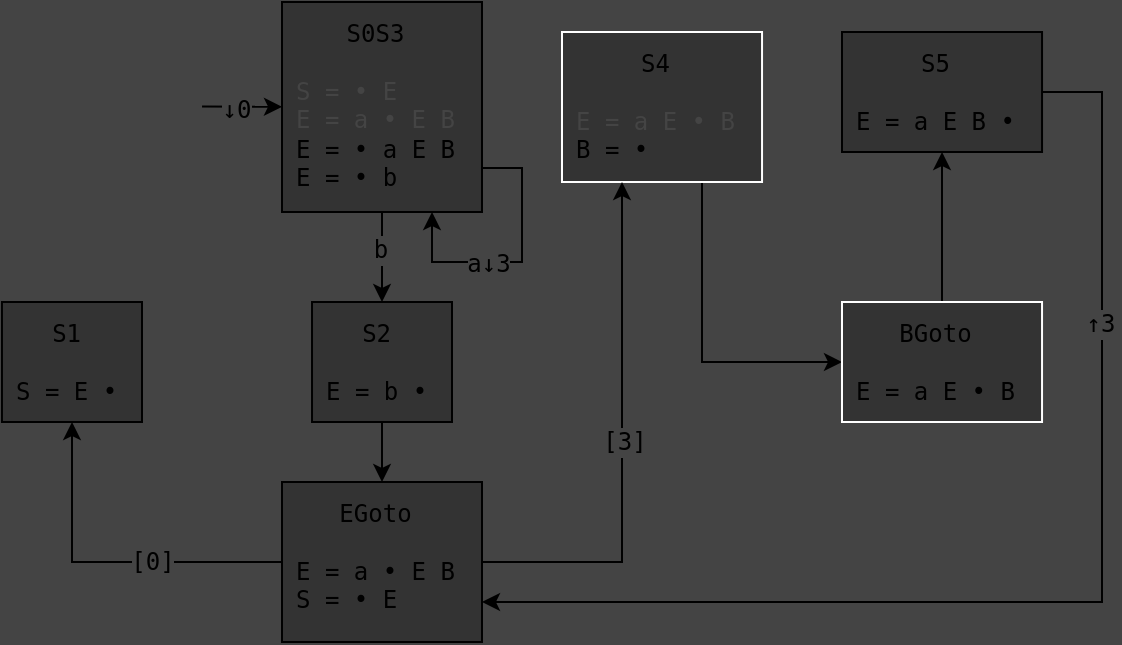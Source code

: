 <mxfile version="25.0.2">
  <diagram name="Page-1" id="PYJ2EbEZMSt3SerLNBYG">
    <mxGraphModel dx="595" dy="603" grid="1" gridSize="10" guides="1" tooltips="1" connect="1" arrows="1" fold="1" page="1" pageScale="1" pageWidth="827" pageHeight="1169" background="#444444" math="0" shadow="0">
      <root>
        <mxCell id="0" />
        <mxCell id="1" parent="0" />
        <mxCell id="hS7_LjZfpNOxfmpkIFcN-2" value="&lt;div style=&quot;text-align: center;&quot;&gt;S1&lt;/div&gt;&lt;div&gt;&lt;br&gt;&lt;/div&gt;&lt;div&gt;S = E&amp;nbsp;&lt;span style=&quot;background-color: initial;&quot;&gt;•&lt;/span&gt;&lt;/div&gt;" style="rounded=0;whiteSpace=wrap;html=1;fontFamily=monospace;align=left;spacing=7;verticalAlign=top;spacingTop=-3;fillColor=#333333;" parent="1" vertex="1">
          <mxGeometry x="49.98" y="160" width="70.02" height="60" as="geometry" />
        </mxCell>
        <mxCell id="LnUlRvWQP7RnSFfBbF4E-8" style="edgeStyle=orthogonalEdgeStyle;rounded=0;orthogonalLoop=1;jettySize=auto;html=1;fontFamily=monospace;fontSize=12;fontColor=default;labelBackgroundColor=#444444;resizable=0;" parent="1" source="hS7_LjZfpNOxfmpkIFcN-4" target="LnUlRvWQP7RnSFfBbF4E-5" edge="1">
          <mxGeometry relative="1" as="geometry" />
        </mxCell>
        <mxCell id="9tvLpC6qgLH19xK82PH--1" value="" style="edgeLabel;html=1;align=center;verticalAlign=middle;resizable=0;points=[];rounded=0;strokeColor=default;spacing=10;fontFamily=monospace;fontSize=12;fontColor=default;labelBackgroundColor=#444444;fillColor=default;gradientColor=none;" parent="LnUlRvWQP7RnSFfBbF4E-8" vertex="1" connectable="0">
          <mxGeometry x="0.027" relative="1" as="geometry">
            <mxPoint as="offset" />
          </mxGeometry>
        </mxCell>
        <mxCell id="9tvLpC6qgLH19xK82PH--7" value="" style="edgeLabel;html=1;align=center;verticalAlign=middle;resizable=0;points=[];rounded=0;strokeColor=default;spacing=10;fontFamily=monospace;fontSize=12;fontColor=default;labelBackgroundColor=#444444;fillColor=default;gradientColor=none;" parent="LnUlRvWQP7RnSFfBbF4E-8" vertex="1" connectable="0">
          <mxGeometry x="0.24" relative="1" as="geometry">
            <mxPoint as="offset" />
          </mxGeometry>
        </mxCell>
        <mxCell id="hS7_LjZfpNOxfmpkIFcN-4" value="&lt;div style=&quot;text-align: center;&quot;&gt;S2&lt;/div&gt;&lt;div&gt;&lt;br&gt;&lt;/div&gt;&lt;div&gt;E = b •&lt;/div&gt;" style="rounded=0;whiteSpace=wrap;html=1;fontFamily=monospace;align=left;spacing=7;verticalAlign=top;spacingTop=-3;fillColor=#333333;" parent="1" vertex="1">
          <mxGeometry x="205.01" y="160" width="69.99" height="60" as="geometry" />
        </mxCell>
        <mxCell id="LnUlRvWQP7RnSFfBbF4E-10" style="edgeStyle=orthogonalEdgeStyle;rounded=0;orthogonalLoop=1;jettySize=auto;html=1;fontFamily=monospace;fontSize=12;fontColor=default;labelBackgroundColor=#444444;resizable=0;" parent="1" source="hS7_LjZfpNOxfmpkIFcN-5" target="LnUlRvWQP7RnSFfBbF4E-9" edge="1">
          <mxGeometry relative="1" as="geometry">
            <Array as="points">
              <mxPoint x="400" y="190" />
            </Array>
          </mxGeometry>
        </mxCell>
        <mxCell id="hS7_LjZfpNOxfmpkIFcN-5" value="&lt;div style=&quot;text-align: center;&quot;&gt;&lt;div&gt;S4&lt;/div&gt;&lt;div style=&quot;text-align: left;&quot;&gt;&lt;br&gt;&lt;/div&gt;&lt;font color=&quot;#444444&quot;&gt;&lt;span style=&quot;text-align: left;&quot;&gt;E = a E&amp;nbsp;&lt;/span&gt;&lt;span style=&quot;text-align: left;&quot;&gt;•&lt;/span&gt;&lt;span style=&quot;text-align: left;&quot;&gt;&amp;nbsp;B&lt;/span&gt;&lt;/font&gt;&lt;/div&gt;&lt;div style=&quot;&quot;&gt;&lt;span style=&quot;&quot;&gt;B =&amp;nbsp;&lt;/span&gt;&lt;span style=&quot;background-color: initial;&quot;&gt;•&lt;/span&gt;&lt;/div&gt;" style="rounded=0;whiteSpace=wrap;html=1;fontFamily=monospace;align=left;spacing=7;verticalAlign=top;spacingTop=-3;fillColor=#333333;strokeColor=#FFFFFF;" parent="1" vertex="1">
          <mxGeometry x="330" y="25" width="100.02" height="75" as="geometry" />
        </mxCell>
        <mxCell id="zd5rfagbptxv0MgjASE6-3" style="edgeStyle=orthogonalEdgeStyle;rounded=0;orthogonalLoop=1;jettySize=auto;html=1;" parent="1" source="hS7_LjZfpNOxfmpkIFcN-6" target="hS7_LjZfpNOxfmpkIFcN-4" edge="1">
          <mxGeometry relative="1" as="geometry" />
        </mxCell>
        <mxCell id="zd5rfagbptxv0MgjASE6-11" value="b" style="edgeLabel;html=1;align=center;verticalAlign=middle;resizable=0;points=[];rounded=0;strokeColor=default;spacing=10;fontFamily=monospace;fontSize=12;fontColor=default;labelBackgroundColor=#444444;fillColor=default;gradientColor=none;" parent="zd5rfagbptxv0MgjASE6-3" vertex="1" connectable="0">
          <mxGeometry x="-0.156" y="2" relative="1" as="geometry">
            <mxPoint x="-3" as="offset" />
          </mxGeometry>
        </mxCell>
        <mxCell id="hS7_LjZfpNOxfmpkIFcN-6" value="&lt;div style=&quot;text-align: center;&quot;&gt;S0S3&lt;/div&gt;&lt;div&gt;&lt;br&gt;&lt;/div&gt;&lt;div&gt;&lt;font color=&quot;#444444&quot;&gt;S = •&amp;nbsp;E&lt;/font&gt;&lt;/div&gt;&lt;font color=&quot;#444444&quot;&gt;E = a • E B&lt;/font&gt;&lt;div&gt;E =&amp;nbsp;&lt;span style=&quot;background-color: initial;&quot;&gt;•&lt;/span&gt;&lt;span style=&quot;background-color: initial;&quot;&gt;&amp;nbsp;a E B&lt;/span&gt;&lt;/div&gt;&lt;div&gt;E =&amp;nbsp;&lt;span style=&quot;background-color: initial;&quot;&gt;•&lt;/span&gt;&lt;span style=&quot;background-color: initial;&quot;&gt;&amp;nbsp;b&lt;/span&gt;&lt;/div&gt;" style="rounded=0;whiteSpace=wrap;html=1;fontFamily=monospace;align=left;spacing=7;verticalAlign=top;spacingTop=-3;fillColor=#333333;" parent="1" vertex="1">
          <mxGeometry x="190" y="10" width="100" height="105" as="geometry" />
        </mxCell>
        <mxCell id="LnUlRvWQP7RnSFfBbF4E-12" style="edgeStyle=orthogonalEdgeStyle;rounded=0;orthogonalLoop=1;jettySize=auto;html=1;fontFamily=monospace;fontSize=12;fontColor=default;labelBackgroundColor=#444444;resizable=0;" parent="1" source="hS7_LjZfpNOxfmpkIFcN-7" target="LnUlRvWQP7RnSFfBbF4E-5" edge="1">
          <mxGeometry relative="1" as="geometry">
            <Array as="points">
              <mxPoint x="600" y="55" />
              <mxPoint x="600" y="310" />
            </Array>
          </mxGeometry>
        </mxCell>
        <mxCell id="9tvLpC6qgLH19xK82PH--3" value="↑3" style="edgeLabel;html=1;align=center;verticalAlign=middle;resizable=0;points=[];rounded=0;strokeColor=default;spacing=10;fontFamily=monospace;fontSize=12;fontColor=default;labelBackgroundColor=#444444;fillColor=default;gradientColor=none;" parent="LnUlRvWQP7RnSFfBbF4E-12" vertex="1" connectable="0">
          <mxGeometry x="-0.511" y="-1" relative="1" as="geometry">
            <mxPoint as="offset" />
          </mxGeometry>
        </mxCell>
        <mxCell id="hS7_LjZfpNOxfmpkIFcN-7" value="&lt;div style=&quot;text-align: center;&quot;&gt;S5&lt;/div&gt;&lt;div&gt;&lt;br&gt;&lt;/div&gt;&lt;div style=&quot;text-align: center;&quot;&gt;&lt;span style=&quot;text-align: left;&quot;&gt;E = a E&lt;/span&gt;&lt;span style=&quot;text-align: left;&quot;&gt;&amp;nbsp;B&lt;/span&gt;&lt;span style=&quot;background-color: initial; text-align: left;&quot;&gt;&amp;nbsp;&lt;/span&gt;&lt;span style=&quot;background-color: initial; text-align: left;&quot;&gt;•&lt;/span&gt;&lt;/div&gt;&lt;div&gt;&lt;span style=&quot;text-align: left;&quot;&gt;&lt;br&gt;&lt;/span&gt;&lt;/div&gt;" style="rounded=0;whiteSpace=wrap;html=1;fontFamily=monospace;align=left;spacing=7;verticalAlign=top;spacingTop=-3;fillColor=#333333;" parent="1" vertex="1">
          <mxGeometry x="470" y="25" width="100.02" height="60" as="geometry" />
        </mxCell>
        <mxCell id="hS7_LjZfpNOxfmpkIFcN-57" value="" style="endArrow=classic;html=1;rounded=0;fontFamily=monospace;fontSize=12;fontColor=default;" parent="1" target="hS7_LjZfpNOxfmpkIFcN-6" edge="1">
          <mxGeometry width="50" height="50" relative="1" as="geometry">
            <mxPoint x="150.02" y="62.26" as="sourcePoint" />
            <mxPoint x="190.0" y="62.26" as="targetPoint" />
          </mxGeometry>
        </mxCell>
        <mxCell id="9tvLpC6qgLH19xK82PH--6" value="↓0" style="edgeLabel;html=1;align=center;verticalAlign=middle;resizable=0;points=[];rounded=0;strokeColor=default;spacing=10;fontFamily=monospace;fontSize=12;fontColor=default;labelBackgroundColor=#444444;fillColor=default;gradientColor=none;" parent="hS7_LjZfpNOxfmpkIFcN-57" vertex="1" connectable="0">
          <mxGeometry x="-0.166" y="-1" relative="1" as="geometry">
            <mxPoint as="offset" />
          </mxGeometry>
        </mxCell>
        <mxCell id="LnUlRvWQP7RnSFfBbF4E-3" style="edgeStyle=orthogonalEdgeStyle;rounded=0;orthogonalLoop=1;jettySize=auto;html=1;fontFamily=monospace;fontSize=12;fontColor=default;labelBackgroundColor=#444444;resizable=0;entryX=0.75;entryY=1;entryDx=0;entryDy=0;exitX=1;exitY=0.75;exitDx=0;exitDy=0;" parent="1" source="hS7_LjZfpNOxfmpkIFcN-6" target="hS7_LjZfpNOxfmpkIFcN-6" edge="1">
          <mxGeometry relative="1" as="geometry">
            <Array as="points">
              <mxPoint x="310" y="93" />
              <mxPoint x="310" y="140" />
              <mxPoint x="265" y="140" />
            </Array>
          </mxGeometry>
        </mxCell>
        <mxCell id="LnUlRvWQP7RnSFfBbF4E-4" value="a↓3" style="edgeLabel;html=1;align=center;verticalAlign=middle;resizable=0;points=[];rounded=0;strokeColor=default;spacing=10;fontFamily=monospace;fontSize=12;fontColor=default;labelBackgroundColor=#444444;fillColor=default;gradientColor=none;" parent="LnUlRvWQP7RnSFfBbF4E-3" vertex="1" connectable="0">
          <mxGeometry x="0.263" y="1" relative="1" as="geometry">
            <mxPoint as="offset" />
          </mxGeometry>
        </mxCell>
        <mxCell id="LnUlRvWQP7RnSFfBbF4E-6" style="edgeStyle=orthogonalEdgeStyle;rounded=0;orthogonalLoop=1;jettySize=auto;html=1;fontFamily=monospace;fontSize=12;fontColor=default;labelBackgroundColor=#444444;resizable=0;" parent="1" source="LnUlRvWQP7RnSFfBbF4E-5" target="hS7_LjZfpNOxfmpkIFcN-5" edge="1">
          <mxGeometry relative="1" as="geometry">
            <Array as="points">
              <mxPoint x="360" y="290" />
            </Array>
          </mxGeometry>
        </mxCell>
        <mxCell id="9tvLpC6qgLH19xK82PH--4" value="[3]" style="edgeLabel;html=1;align=center;verticalAlign=middle;resizable=0;points=[];rounded=0;strokeColor=default;spacing=10;fontFamily=monospace;fontSize=12;fontColor=default;labelBackgroundColor=#444444;fillColor=default;gradientColor=none;" parent="LnUlRvWQP7RnSFfBbF4E-6" vertex="1" connectable="0">
          <mxGeometry x="-0.0" y="-1" relative="1" as="geometry">
            <mxPoint as="offset" />
          </mxGeometry>
        </mxCell>
        <mxCell id="LnUlRvWQP7RnSFfBbF4E-7" style="edgeStyle=orthogonalEdgeStyle;rounded=0;orthogonalLoop=1;jettySize=auto;html=1;fontFamily=monospace;fontSize=12;fontColor=default;labelBackgroundColor=#444444;resizable=0;" parent="1" source="LnUlRvWQP7RnSFfBbF4E-5" target="hS7_LjZfpNOxfmpkIFcN-2" edge="1">
          <mxGeometry relative="1" as="geometry" />
        </mxCell>
        <mxCell id="9tvLpC6qgLH19xK82PH--5" value="[0]" style="edgeLabel;html=1;align=center;verticalAlign=middle;resizable=0;points=[];rounded=0;strokeColor=default;spacing=10;fontFamily=monospace;fontSize=12;fontColor=default;labelBackgroundColor=#444444;fillColor=default;gradientColor=none;" parent="LnUlRvWQP7RnSFfBbF4E-7" vertex="1" connectable="0">
          <mxGeometry x="-0.249" relative="1" as="geometry">
            <mxPoint as="offset" />
          </mxGeometry>
        </mxCell>
        <mxCell id="LnUlRvWQP7RnSFfBbF4E-5" value="&lt;div style=&quot;text-align: center;&quot;&gt;EGoto&lt;/div&gt;&lt;div&gt;&lt;br&gt;&lt;/div&gt;&lt;div&gt;E = a • E B&lt;br&gt;&lt;/div&gt;&lt;div&gt;S = •&amp;nbsp;E&lt;br&gt;&lt;/div&gt;" style="rounded=0;whiteSpace=wrap;html=1;fontFamily=monospace;align=left;spacing=7;verticalAlign=top;spacingTop=-3;fillColor=#333333;" parent="1" vertex="1">
          <mxGeometry x="190" y="250" width="100" height="80" as="geometry" />
        </mxCell>
        <mxCell id="LnUlRvWQP7RnSFfBbF4E-11" style="edgeStyle=orthogonalEdgeStyle;rounded=0;orthogonalLoop=1;jettySize=auto;html=1;fontFamily=monospace;fontSize=12;fontColor=default;labelBackgroundColor=#444444;resizable=0;" parent="1" source="LnUlRvWQP7RnSFfBbF4E-9" target="hS7_LjZfpNOxfmpkIFcN-7" edge="1">
          <mxGeometry relative="1" as="geometry" />
        </mxCell>
        <mxCell id="LnUlRvWQP7RnSFfBbF4E-9" value="&lt;div style=&quot;text-align: center;&quot;&gt;&lt;div&gt;BGoto&lt;/div&gt;&lt;div style=&quot;text-align: left;&quot;&gt;&lt;br&gt;&lt;/div&gt;&lt;span style=&quot;text-align: left;&quot;&gt;E = a E&amp;nbsp;&lt;/span&gt;&lt;span style=&quot;text-align: left;&quot;&gt;•&lt;/span&gt;&lt;span style=&quot;text-align: left;&quot;&gt;&amp;nbsp;B&lt;/span&gt;&lt;/div&gt;" style="rounded=0;whiteSpace=wrap;html=1;fontFamily=monospace;align=left;spacing=7;verticalAlign=top;spacingTop=-3;fillColor=#333333;strokeColor=#FFFFFF;" parent="1" vertex="1">
          <mxGeometry x="470" y="160" width="100.02" height="60" as="geometry" />
        </mxCell>
      </root>
    </mxGraphModel>
  </diagram>
</mxfile>
